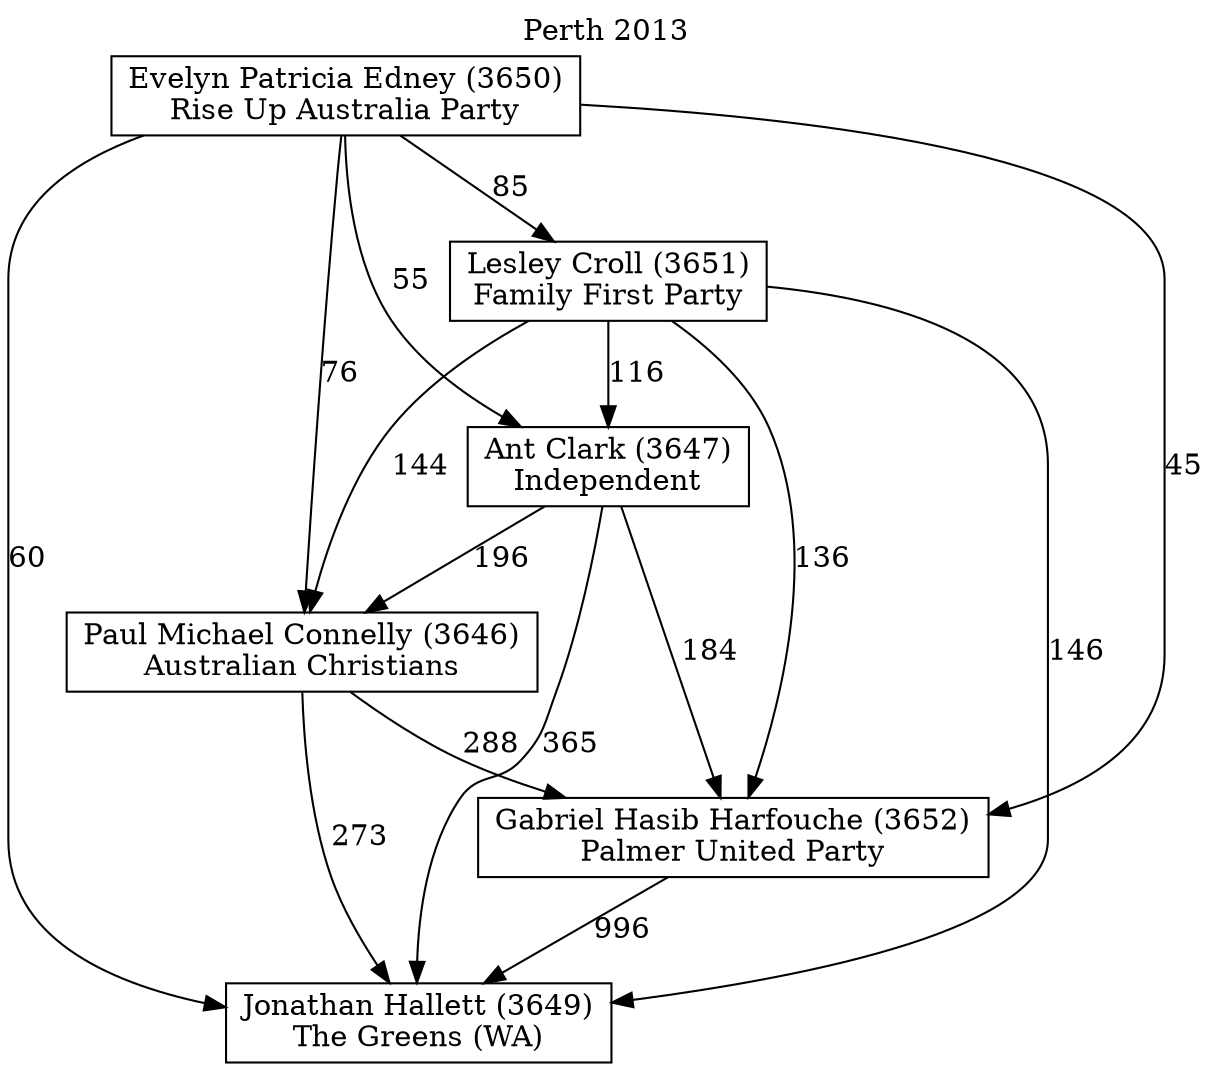 // House preference flow
digraph "Jonathan Hallett (3649)_Perth_2013" {
	graph [label="Perth 2013" labelloc=t mclimit=10]
	node [shape=box]
	"Ant Clark (3647)" [label="Ant Clark (3647)
Independent"]
	"Evelyn Patricia Edney (3650)" [label="Evelyn Patricia Edney (3650)
Rise Up Australia Party"]
	"Gabriel Hasib Harfouche (3652)" [label="Gabriel Hasib Harfouche (3652)
Palmer United Party"]
	"Jonathan Hallett (3649)" [label="Jonathan Hallett (3649)
The Greens (WA)"]
	"Lesley Croll (3651)" [label="Lesley Croll (3651)
Family First Party"]
	"Paul Michael Connelly (3646)" [label="Paul Michael Connelly (3646)
Australian Christians"]
	"Ant Clark (3647)" -> "Gabriel Hasib Harfouche (3652)" [label=184]
	"Ant Clark (3647)" -> "Jonathan Hallett (3649)" [label=365]
	"Ant Clark (3647)" -> "Paul Michael Connelly (3646)" [label=196]
	"Evelyn Patricia Edney (3650)" -> "Ant Clark (3647)" [label=55]
	"Evelyn Patricia Edney (3650)" -> "Gabriel Hasib Harfouche (3652)" [label=45]
	"Evelyn Patricia Edney (3650)" -> "Jonathan Hallett (3649)" [label=60]
	"Evelyn Patricia Edney (3650)" -> "Lesley Croll (3651)" [label=85]
	"Evelyn Patricia Edney (3650)" -> "Paul Michael Connelly (3646)" [label=76]
	"Gabriel Hasib Harfouche (3652)" -> "Jonathan Hallett (3649)" [label=996]
	"Lesley Croll (3651)" -> "Ant Clark (3647)" [label=116]
	"Lesley Croll (3651)" -> "Gabriel Hasib Harfouche (3652)" [label=136]
	"Lesley Croll (3651)" -> "Jonathan Hallett (3649)" [label=146]
	"Lesley Croll (3651)" -> "Paul Michael Connelly (3646)" [label=144]
	"Paul Michael Connelly (3646)" -> "Gabriel Hasib Harfouche (3652)" [label=288]
	"Paul Michael Connelly (3646)" -> "Jonathan Hallett (3649)" [label=273]
}
